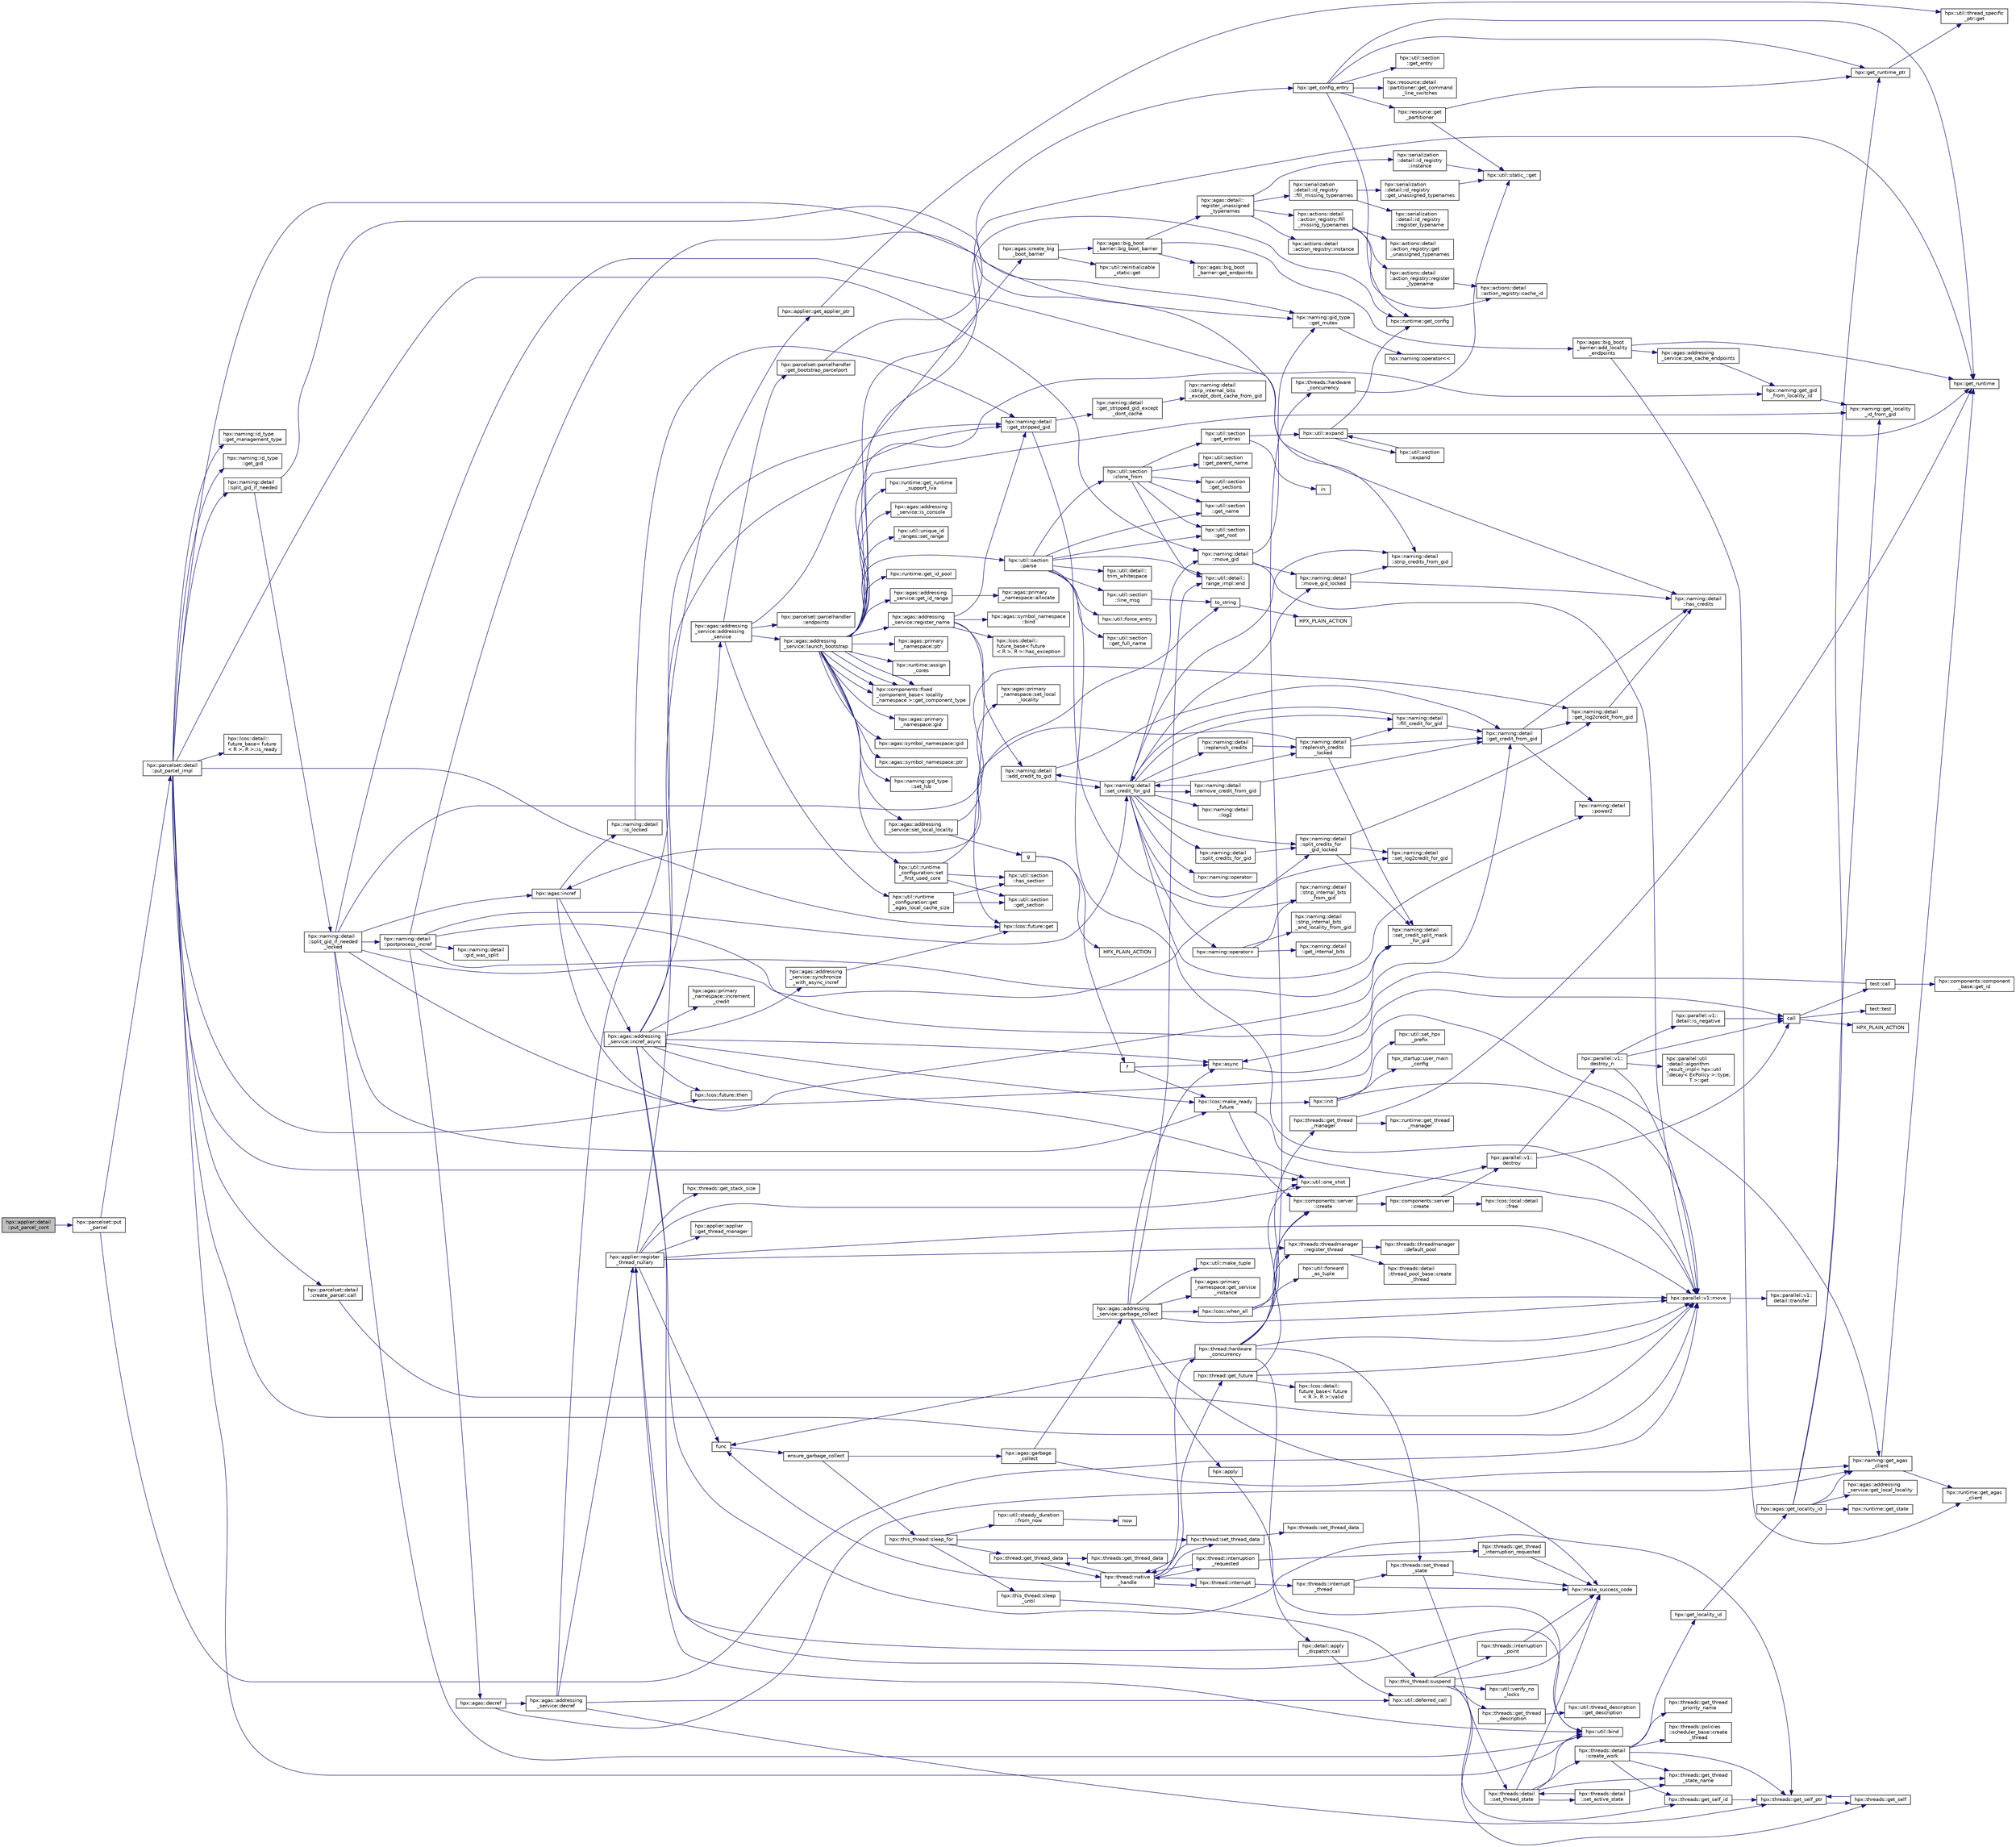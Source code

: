 digraph "hpx::applier::detail::put_parcel_cont"
{
  edge [fontname="Helvetica",fontsize="10",labelfontname="Helvetica",labelfontsize="10"];
  node [fontname="Helvetica",fontsize="10",shape=record];
  rankdir="LR";
  Node937 [label="hpx::applier::detail\l::put_parcel_cont",height=0.2,width=0.4,color="black", fillcolor="grey75", style="filled", fontcolor="black"];
  Node937 -> Node938 [color="midnightblue",fontsize="10",style="solid",fontname="Helvetica"];
  Node938 [label="hpx::parcelset::put\l_parcel",height=0.2,width=0.4,color="black", fillcolor="white", style="filled",URL="$d4/d41/namespacehpx_1_1parcelset.html#a53a9f5c6cf260dc8d06d194c96182b65"];
  Node938 -> Node939 [color="midnightblue",fontsize="10",style="solid",fontname="Helvetica"];
  Node939 [label="hpx::parcelset::detail\l::put_parcel_impl",height=0.2,width=0.4,color="black", fillcolor="white", style="filled",URL="$dc/d4e/namespacehpx_1_1parcelset_1_1detail.html#a0dfe29365976960c7f5db6388e8ce603"];
  Node939 -> Node940 [color="midnightblue",fontsize="10",style="solid",fontname="Helvetica"];
  Node940 [label="hpx::naming::id_type\l::get_management_type",height=0.2,width=0.4,color="black", fillcolor="white", style="filled",URL="$db/dee/structhpx_1_1naming_1_1id__type.html#a84fabf15e9dc17e27f7e58c8a4d05cff"];
  Node939 -> Node941 [color="midnightblue",fontsize="10",style="solid",fontname="Helvetica"];
  Node941 [label="hpx::naming::id_type\l::get_gid",height=0.2,width=0.4,color="black", fillcolor="white", style="filled",URL="$db/dee/structhpx_1_1naming_1_1id__type.html#a0375af42ca6b0ff79e627d91bfae571b"];
  Node939 -> Node942 [color="midnightblue",fontsize="10",style="solid",fontname="Helvetica"];
  Node942 [label="hpx::naming::detail\l::strip_credits_from_gid",height=0.2,width=0.4,color="black", fillcolor="white", style="filled",URL="$d5/d18/namespacehpx_1_1naming_1_1detail.html#a422b12b60e5f7844b224dd68cf8cae8e"];
  Node939 -> Node943 [color="midnightblue",fontsize="10",style="solid",fontname="Helvetica"];
  Node943 [label="hpx::parcelset::detail\l::create_parcel::call",height=0.2,width=0.4,color="black", fillcolor="white", style="filled",URL="$d1/d78/structhpx_1_1parcelset_1_1detail_1_1create__parcel.html#a62b65942f923f68ecf7217b8d48c1157"];
  Node943 -> Node944 [color="midnightblue",fontsize="10",style="solid",fontname="Helvetica"];
  Node944 [label="hpx::parallel::v1::move",height=0.2,width=0.4,color="black", fillcolor="white", style="filled",URL="$db/db9/namespacehpx_1_1parallel_1_1v1.html#aa7c4ede081ce786c9d1eb1adff495cfc"];
  Node944 -> Node945 [color="midnightblue",fontsize="10",style="solid",fontname="Helvetica"];
  Node945 [label="hpx::parallel::v1::\ldetail::transfer",height=0.2,width=0.4,color="black", fillcolor="white", style="filled",URL="$d2/ddd/namespacehpx_1_1parallel_1_1v1_1_1detail.html#ab1b56a05e1885ca7cc7ffa1804dd2f3c"];
  Node939 -> Node944 [color="midnightblue",fontsize="10",style="solid",fontname="Helvetica"];
  Node939 -> Node946 [color="midnightblue",fontsize="10",style="solid",fontname="Helvetica"];
  Node946 [label="hpx::naming::detail\l::move_gid",height=0.2,width=0.4,color="black", fillcolor="white", style="filled",URL="$d5/d18/namespacehpx_1_1naming_1_1detail.html#aade6b5eb4f9361377b0a427cd8bffdca"];
  Node946 -> Node947 [color="midnightblue",fontsize="10",style="solid",fontname="Helvetica"];
  Node947 [label="hpx::naming::gid_type\l::get_mutex",height=0.2,width=0.4,color="black", fillcolor="white", style="filled",URL="$d3/d67/structhpx_1_1naming_1_1gid__type.html#a25f1f7d247b4ec6e77e577400bbbc18f"];
  Node947 -> Node948 [color="midnightblue",fontsize="10",style="solid",fontname="Helvetica"];
  Node948 [label="hpx::naming::operator\<\<",height=0.2,width=0.4,color="black", fillcolor="white", style="filled",URL="$d4/dc9/namespacehpx_1_1naming.html#ad9103d927583be9fcc218e045ad2a6e6"];
  Node946 -> Node949 [color="midnightblue",fontsize="10",style="solid",fontname="Helvetica"];
  Node949 [label="hpx::naming::detail\l::move_gid_locked",height=0.2,width=0.4,color="black", fillcolor="white", style="filled",URL="$d5/d18/namespacehpx_1_1naming_1_1detail.html#ade50f3a7ea7970594a107017d9781f45"];
  Node949 -> Node950 [color="midnightblue",fontsize="10",style="solid",fontname="Helvetica"];
  Node950 [label="hpx::naming::detail\l::has_credits",height=0.2,width=0.4,color="black", fillcolor="white", style="filled",URL="$d5/d18/namespacehpx_1_1naming_1_1detail.html#afb823cf706d95f298c25af22fe39653b"];
  Node949 -> Node942 [color="midnightblue",fontsize="10",style="solid",fontname="Helvetica"];
  Node946 -> Node944 [color="midnightblue",fontsize="10",style="solid",fontname="Helvetica"];
  Node939 -> Node951 [color="midnightblue",fontsize="10",style="solid",fontname="Helvetica"];
  Node951 [label="hpx::naming::detail\l::split_gid_if_needed",height=0.2,width=0.4,color="black", fillcolor="white", style="filled",URL="$d5/d18/namespacehpx_1_1naming_1_1detail.html#a106949fcb9087fb6bdca67d048d6568f"];
  Node951 -> Node947 [color="midnightblue",fontsize="10",style="solid",fontname="Helvetica"];
  Node951 -> Node952 [color="midnightblue",fontsize="10",style="solid",fontname="Helvetica"];
  Node952 [label="hpx::naming::detail\l::split_gid_if_needed\l_locked",height=0.2,width=0.4,color="black", fillcolor="white", style="filled",URL="$d5/d18/namespacehpx_1_1naming_1_1detail.html#a8a41d874bb719f702a76d483293d9d56"];
  Node952 -> Node950 [color="midnightblue",fontsize="10",style="solid",fontname="Helvetica"];
  Node952 -> Node953 [color="midnightblue",fontsize="10",style="solid",fontname="Helvetica"];
  Node953 [label="hpx::naming::detail\l::get_log2credit_from_gid",height=0.2,width=0.4,color="black", fillcolor="white", style="filled",URL="$d5/d18/namespacehpx_1_1naming_1_1detail.html#a65b5a75f9576e0c15d372d20f0ed37d0"];
  Node953 -> Node950 [color="midnightblue",fontsize="10",style="solid",fontname="Helvetica"];
  Node952 -> Node954 [color="midnightblue",fontsize="10",style="solid",fontname="Helvetica"];
  Node954 [label="hpx::naming::detail\l::set_credit_split_mask\l_for_gid",height=0.2,width=0.4,color="black", fillcolor="white", style="filled",URL="$d5/d18/namespacehpx_1_1naming_1_1detail.html#a514fb4fd603d267bd438c27ea2fb1e7d"];
  Node952 -> Node955 [color="midnightblue",fontsize="10",style="solid",fontname="Helvetica"];
  Node955 [label="hpx::agas::incref",height=0.2,width=0.4,color="black", fillcolor="white", style="filled",URL="$dc/d54/namespacehpx_1_1agas.html#aad81d2ea721c1a5692e243ef07bf164f"];
  Node955 -> Node956 [color="midnightblue",fontsize="10",style="solid",fontname="Helvetica"];
  Node956 [label="hpx::naming::detail\l::is_locked",height=0.2,width=0.4,color="black", fillcolor="white", style="filled",URL="$d5/d18/namespacehpx_1_1naming_1_1detail.html#a721ab5a11bd11a37b0c905ea3fe0a6d7"];
  Node956 -> Node957 [color="midnightblue",fontsize="10",style="solid",fontname="Helvetica"];
  Node957 [label="hpx::naming::detail\l::get_stripped_gid",height=0.2,width=0.4,color="black", fillcolor="white", style="filled",URL="$d5/d18/namespacehpx_1_1naming_1_1detail.html#ad3a849cb7ebd5dccf9aefadccc21dd89"];
  Node957 -> Node958 [color="midnightblue",fontsize="10",style="solid",fontname="Helvetica"];
  Node958 [label="hpx::naming::detail\l::strip_internal_bits\l_from_gid",height=0.2,width=0.4,color="black", fillcolor="white", style="filled",URL="$d5/d18/namespacehpx_1_1naming_1_1detail.html#a95cca4d4bc82a9da3e804b225b03dfaf"];
  Node957 -> Node959 [color="midnightblue",fontsize="10",style="solid",fontname="Helvetica"];
  Node959 [label="hpx::naming::detail\l::get_stripped_gid_except\l_dont_cache",height=0.2,width=0.4,color="black", fillcolor="white", style="filled",URL="$d5/d18/namespacehpx_1_1naming_1_1detail.html#a1ab848588112d0f7fac377a15692c9cc"];
  Node959 -> Node960 [color="midnightblue",fontsize="10",style="solid",fontname="Helvetica"];
  Node960 [label="hpx::naming::detail\l::strip_internal_bits\l_except_dont_cache_from_gid",height=0.2,width=0.4,color="black", fillcolor="white", style="filled",URL="$d5/d18/namespacehpx_1_1naming_1_1detail.html#aabeb51a92376c6bfb9cf31bf9ff0c4cc"];
  Node955 -> Node961 [color="midnightblue",fontsize="10",style="solid",fontname="Helvetica"];
  Node961 [label="hpx::naming::get_agas\l_client",height=0.2,width=0.4,color="black", fillcolor="white", style="filled",URL="$d4/dc9/namespacehpx_1_1naming.html#a0408fffd5d34b620712a801b0ae3b032"];
  Node961 -> Node962 [color="midnightblue",fontsize="10",style="solid",fontname="Helvetica"];
  Node962 [label="hpx::get_runtime",height=0.2,width=0.4,color="black", fillcolor="white", style="filled",URL="$d8/d83/namespacehpx.html#aef902cc6c7dd3b9fbadf34d1e850a070"];
  Node961 -> Node963 [color="midnightblue",fontsize="10",style="solid",fontname="Helvetica"];
  Node963 [label="hpx::runtime::get_agas\l_client",height=0.2,width=0.4,color="black", fillcolor="white", style="filled",URL="$d0/d7b/classhpx_1_1runtime.html#aeb5dddd30d6b9861669af8ad44d1a96a"];
  Node955 -> Node964 [color="midnightblue",fontsize="10",style="solid",fontname="Helvetica"];
  Node964 [label="hpx::agas::addressing\l_service::incref_async",height=0.2,width=0.4,color="black", fillcolor="white", style="filled",URL="$db/d58/structhpx_1_1agas_1_1addressing__service.html#adae9df2634cf648f129f203c3678c1c1",tooltip="Increment the global reference count for the given id. "];
  Node964 -> Node957 [color="midnightblue",fontsize="10",style="solid",fontname="Helvetica"];
  Node964 -> Node965 [color="midnightblue",fontsize="10",style="solid",fontname="Helvetica"];
  Node965 [label="hpx::threads::get_self_ptr",height=0.2,width=0.4,color="black", fillcolor="white", style="filled",URL="$d7/d28/namespacehpx_1_1threads.html#a22877ae347ad884cde3a51397dad6c53"];
  Node965 -> Node966 [color="midnightblue",fontsize="10",style="solid",fontname="Helvetica"];
  Node966 [label="hpx::threads::get_self",height=0.2,width=0.4,color="black", fillcolor="white", style="filled",URL="$d7/d28/namespacehpx_1_1threads.html#a07daf4d6d29233f20d66d41ab7b5b8e8"];
  Node966 -> Node965 [color="midnightblue",fontsize="10",style="solid",fontname="Helvetica"];
  Node964 -> Node967 [color="midnightblue",fontsize="10",style="solid",fontname="Helvetica"];
  Node967 [label="hpx::agas::addressing\l_service::addressing\l_service",height=0.2,width=0.4,color="black", fillcolor="white", style="filled",URL="$db/d58/structhpx_1_1agas_1_1addressing__service.html#a4cd885b12c530009f44f7372c197d54f"];
  Node967 -> Node968 [color="midnightblue",fontsize="10",style="solid",fontname="Helvetica"];
  Node968 [label="hpx::util::runtime\l_configuration::get\l_agas_local_cache_size",height=0.2,width=0.4,color="black", fillcolor="white", style="filled",URL="$d8/d70/classhpx_1_1util_1_1runtime__configuration.html#a5fc409d10bc5e063fde7992fb2d8eefe"];
  Node968 -> Node969 [color="midnightblue",fontsize="10",style="solid",fontname="Helvetica"];
  Node969 [label="hpx::util::section\l::has_section",height=0.2,width=0.4,color="black", fillcolor="white", style="filled",URL="$dd/de4/classhpx_1_1util_1_1section.html#a2ef0091925e5c2e3fda235bff644cdb4"];
  Node968 -> Node970 [color="midnightblue",fontsize="10",style="solid",fontname="Helvetica"];
  Node970 [label="hpx::util::section\l::get_section",height=0.2,width=0.4,color="black", fillcolor="white", style="filled",URL="$dd/de4/classhpx_1_1util_1_1section.html#a3506cc01fb5453b2176f4747352c5517"];
  Node967 -> Node971 [color="midnightblue",fontsize="10",style="solid",fontname="Helvetica"];
  Node971 [label="hpx::parcelset::parcelhandler\l::get_bootstrap_parcelport",height=0.2,width=0.4,color="black", fillcolor="white", style="filled",URL="$d4/d2f/classhpx_1_1parcelset_1_1parcelhandler.html#aac412291f000080f2496f288b97b7859"];
  Node971 -> Node972 [color="midnightblue",fontsize="10",style="solid",fontname="Helvetica"];
  Node972 [label="hpx::get_config_entry",height=0.2,width=0.4,color="black", fillcolor="white", style="filled",URL="$d8/d83/namespacehpx.html#a097240e6744bc8905f708932da401835",tooltip="Retrieve the string value of a configuration entry given by key. "];
  Node972 -> Node973 [color="midnightblue",fontsize="10",style="solid",fontname="Helvetica"];
  Node973 [label="hpx::get_runtime_ptr",height=0.2,width=0.4,color="black", fillcolor="white", style="filled",URL="$d8/d83/namespacehpx.html#af29daf2bb3e01b4d6495a1742b6cce64"];
  Node973 -> Node974 [color="midnightblue",fontsize="10",style="solid",fontname="Helvetica"];
  Node974 [label="hpx::util::thread_specific\l_ptr::get",height=0.2,width=0.4,color="black", fillcolor="white", style="filled",URL="$d4/d4c/structhpx_1_1util_1_1thread__specific__ptr.html#a3b27d8520710478aa41d1f74206bdba9"];
  Node972 -> Node962 [color="midnightblue",fontsize="10",style="solid",fontname="Helvetica"];
  Node972 -> Node975 [color="midnightblue",fontsize="10",style="solid",fontname="Helvetica"];
  Node975 [label="hpx::runtime::get_config",height=0.2,width=0.4,color="black", fillcolor="white", style="filled",URL="$d0/d7b/classhpx_1_1runtime.html#a0bfe0241e54b1fe1dd4ec181d944de43",tooltip="access configuration information "];
  Node972 -> Node976 [color="midnightblue",fontsize="10",style="solid",fontname="Helvetica"];
  Node976 [label="hpx::util::section\l::get_entry",height=0.2,width=0.4,color="black", fillcolor="white", style="filled",URL="$dd/de4/classhpx_1_1util_1_1section.html#a02ac2ca2a4490347405dec03df46af88"];
  Node972 -> Node977 [color="midnightblue",fontsize="10",style="solid",fontname="Helvetica"];
  Node977 [label="hpx::resource::get\l_partitioner",height=0.2,width=0.4,color="black", fillcolor="white", style="filled",URL="$dd/da5/namespacehpx_1_1resource.html#af91354c369d9a22a00581d6b6da7d0ee"];
  Node977 -> Node978 [color="midnightblue",fontsize="10",style="solid",fontname="Helvetica"];
  Node978 [label="hpx::util::static_::get",height=0.2,width=0.4,color="black", fillcolor="white", style="filled",URL="$d3/dbb/structhpx_1_1util_1_1static__.html#a2967c633948a3bf17a3b5405ef5a8318"];
  Node977 -> Node973 [color="midnightblue",fontsize="10",style="solid",fontname="Helvetica"];
  Node972 -> Node979 [color="midnightblue",fontsize="10",style="solid",fontname="Helvetica"];
  Node979 [label="hpx::resource::detail\l::partitioner::get_command\l_line_switches",height=0.2,width=0.4,color="black", fillcolor="white", style="filled",URL="$d0/dab/classhpx_1_1resource_1_1detail_1_1partitioner.html#a16fe01dd59b2c89bd556788b5713522e"];
  Node967 -> Node980 [color="midnightblue",fontsize="10",style="solid",fontname="Helvetica"];
  Node980 [label="hpx::agas::create_big\l_boot_barrier",height=0.2,width=0.4,color="black", fillcolor="white", style="filled",URL="$dc/d54/namespacehpx_1_1agas.html#a272f64deb448ea9613501a5b3458a57f"];
  Node980 -> Node981 [color="midnightblue",fontsize="10",style="solid",fontname="Helvetica"];
  Node981 [label="hpx::util::reinitializable\l_static::get",height=0.2,width=0.4,color="black", fillcolor="white", style="filled",URL="$d2/db7/structhpx_1_1util_1_1reinitializable__static.html#a2c616d22a193ed9d3b0b58d4203b3809"];
  Node980 -> Node982 [color="midnightblue",fontsize="10",style="solid",fontname="Helvetica"];
  Node982 [label="hpx::agas::big_boot\l_barrier::big_boot_barrier",height=0.2,width=0.4,color="black", fillcolor="white", style="filled",URL="$d8/db6/structhpx_1_1agas_1_1big__boot__barrier.html#ab00f39b77e1ae054dddeab796ac49a07"];
  Node982 -> Node983 [color="midnightblue",fontsize="10",style="solid",fontname="Helvetica"];
  Node983 [label="hpx::agas::detail::\lregister_unassigned\l_typenames",height=0.2,width=0.4,color="black", fillcolor="white", style="filled",URL="$dd/dd0/namespacehpx_1_1agas_1_1detail.html#a69a4d9fbe321b26f2eeeacaae98c05bb"];
  Node983 -> Node984 [color="midnightblue",fontsize="10",style="solid",fontname="Helvetica"];
  Node984 [label="hpx::serialization\l::detail::id_registry\l::instance",height=0.2,width=0.4,color="black", fillcolor="white", style="filled",URL="$dc/d9a/classhpx_1_1serialization_1_1detail_1_1id__registry.html#ab5118609f28337b2a71e7ac63399a2dc"];
  Node984 -> Node978 [color="midnightblue",fontsize="10",style="solid",fontname="Helvetica"];
  Node983 -> Node985 [color="midnightblue",fontsize="10",style="solid",fontname="Helvetica"];
  Node985 [label="hpx::serialization\l::detail::id_registry\l::fill_missing_typenames",height=0.2,width=0.4,color="black", fillcolor="white", style="filled",URL="$dc/d9a/classhpx_1_1serialization_1_1detail_1_1id__registry.html#a80cd98a900de5a5347cf51ab710ed1be"];
  Node985 -> Node986 [color="midnightblue",fontsize="10",style="solid",fontname="Helvetica"];
  Node986 [label="hpx::serialization\l::detail::id_registry\l::get_unassigned_typenames",height=0.2,width=0.4,color="black", fillcolor="white", style="filled",URL="$dc/d9a/classhpx_1_1serialization_1_1detail_1_1id__registry.html#a667f38001517e0031e3421b1f6719baf"];
  Node986 -> Node978 [color="midnightblue",fontsize="10",style="solid",fontname="Helvetica"];
  Node985 -> Node987 [color="midnightblue",fontsize="10",style="solid",fontname="Helvetica"];
  Node987 [label="hpx::serialization\l::detail::id_registry\l::register_typename",height=0.2,width=0.4,color="black", fillcolor="white", style="filled",URL="$dc/d9a/classhpx_1_1serialization_1_1detail_1_1id__registry.html#a3ecf46288bd104ca800605842a269fd6"];
  Node983 -> Node988 [color="midnightblue",fontsize="10",style="solid",fontname="Helvetica"];
  Node988 [label="hpx::actions::detail\l::action_registry::instance",height=0.2,width=0.4,color="black", fillcolor="white", style="filled",URL="$d6/d07/structhpx_1_1actions_1_1detail_1_1action__registry.html#a4d8a8074f8a91fdc5a62e8067ef6472c"];
  Node983 -> Node989 [color="midnightblue",fontsize="10",style="solid",fontname="Helvetica"];
  Node989 [label="hpx::actions::detail\l::action_registry::fill\l_missing_typenames",height=0.2,width=0.4,color="black", fillcolor="white", style="filled",URL="$d6/d07/structhpx_1_1actions_1_1detail_1_1action__registry.html#ad0b2659af6636d76d4b39d64eac81e3c"];
  Node989 -> Node990 [color="midnightblue",fontsize="10",style="solid",fontname="Helvetica"];
  Node990 [label="hpx::actions::detail\l::action_registry::get\l_unassigned_typenames",height=0.2,width=0.4,color="black", fillcolor="white", style="filled",URL="$d6/d07/structhpx_1_1actions_1_1detail_1_1action__registry.html#a5216619c74ba5ee2d7a82626fe3f42cd"];
  Node989 -> Node991 [color="midnightblue",fontsize="10",style="solid",fontname="Helvetica"];
  Node991 [label="hpx::actions::detail\l::action_registry::register\l_typename",height=0.2,width=0.4,color="black", fillcolor="white", style="filled",URL="$d6/d07/structhpx_1_1actions_1_1detail_1_1action__registry.html#a7352d14b8ad4d97a880c8ff247f0e04a"];
  Node991 -> Node992 [color="midnightblue",fontsize="10",style="solid",fontname="Helvetica"];
  Node992 [label="hpx::actions::detail\l::action_registry::cache_id",height=0.2,width=0.4,color="black", fillcolor="white", style="filled",URL="$d6/d07/structhpx_1_1actions_1_1detail_1_1action__registry.html#a241539d91aa05a0cb41e6949b4f7ffb6"];
  Node989 -> Node992 [color="midnightblue",fontsize="10",style="solid",fontname="Helvetica"];
  Node982 -> Node993 [color="midnightblue",fontsize="10",style="solid",fontname="Helvetica"];
  Node993 [label="hpx::agas::big_boot\l_barrier::add_locality\l_endpoints",height=0.2,width=0.4,color="black", fillcolor="white", style="filled",URL="$d8/db6/structhpx_1_1agas_1_1big__boot__barrier.html#aedb4d5066f5ee188b4b2e7476bde8f35"];
  Node993 -> Node962 [color="midnightblue",fontsize="10",style="solid",fontname="Helvetica"];
  Node993 -> Node963 [color="midnightblue",fontsize="10",style="solid",fontname="Helvetica"];
  Node993 -> Node994 [color="midnightblue",fontsize="10",style="solid",fontname="Helvetica"];
  Node994 [label="hpx::agas::addressing\l_service::pre_cache_endpoints",height=0.2,width=0.4,color="black", fillcolor="white", style="filled",URL="$db/d58/structhpx_1_1agas_1_1addressing__service.html#a9384e7f70c49705ea11e55718c144ee4"];
  Node994 -> Node995 [color="midnightblue",fontsize="10",style="solid",fontname="Helvetica"];
  Node995 [label="hpx::naming::get_gid\l_from_locality_id",height=0.2,width=0.4,color="black", fillcolor="white", style="filled",URL="$d4/dc9/namespacehpx_1_1naming.html#ae50a3ecdb5854b6a25a556ebc9830541"];
  Node995 -> Node996 [color="midnightblue",fontsize="10",style="solid",fontname="Helvetica"];
  Node996 [label="hpx::naming::get_locality\l_id_from_gid",height=0.2,width=0.4,color="black", fillcolor="white", style="filled",URL="$d4/dc9/namespacehpx_1_1naming.html#a7fd43037784560bd04fda9b49e33529f"];
  Node982 -> Node997 [color="midnightblue",fontsize="10",style="solid",fontname="Helvetica"];
  Node997 [label="hpx::agas::big_boot\l_barrier::get_endpoints",height=0.2,width=0.4,color="black", fillcolor="white", style="filled",URL="$d8/db6/structhpx_1_1agas_1_1big__boot__barrier.html#a019606b912a47e77062cd7de28adb428"];
  Node967 -> Node998 [color="midnightblue",fontsize="10",style="solid",fontname="Helvetica"];
  Node998 [label="hpx::parcelset::parcelhandler\l::endpoints",height=0.2,width=0.4,color="black", fillcolor="white", style="filled",URL="$d4/d2f/classhpx_1_1parcelset_1_1parcelhandler.html#a7a79973ee047c9a655e7517b89d78558",tooltip="return the endpoints associated with this parcelhandler "];
  Node967 -> Node999 [color="midnightblue",fontsize="10",style="solid",fontname="Helvetica"];
  Node999 [label="hpx::agas::addressing\l_service::launch_bootstrap",height=0.2,width=0.4,color="black", fillcolor="white", style="filled",URL="$db/d58/structhpx_1_1agas_1_1addressing__service.html#a664380be3597d3ca31677b2ae5800e76"];
  Node999 -> Node1000 [color="midnightblue",fontsize="10",style="solid",fontname="Helvetica"];
  Node1000 [label="hpx::agas::primary\l_namespace::ptr",height=0.2,width=0.4,color="black", fillcolor="white", style="filled",URL="$d1/d43/structhpx_1_1agas_1_1primary__namespace.html#a977601f2c79f10b3aef3db56fb3aad0d"];
  Node999 -> Node962 [color="midnightblue",fontsize="10",style="solid",fontname="Helvetica"];
  Node999 -> Node995 [color="midnightblue",fontsize="10",style="solid",fontname="Helvetica"];
  Node999 -> Node1001 [color="midnightblue",fontsize="10",style="solid",fontname="Helvetica"];
  Node1001 [label="hpx::agas::addressing\l_service::set_local_locality",height=0.2,width=0.4,color="black", fillcolor="white", style="filled",URL="$db/d58/structhpx_1_1agas_1_1addressing__service.html#a262a9982f31caacd5c605b643f2cc081"];
  Node1001 -> Node1002 [color="midnightblue",fontsize="10",style="solid",fontname="Helvetica"];
  Node1002 [label="g",height=0.2,width=0.4,color="black", fillcolor="white", style="filled",URL="$da/d17/cxx11__noexcept_8cpp.html#a96f5ebe659f57f5faa7343c54f8ea39a"];
  Node1002 -> Node1003 [color="midnightblue",fontsize="10",style="solid",fontname="Helvetica"];
  Node1003 [label="f",height=0.2,width=0.4,color="black", fillcolor="white", style="filled",URL="$d4/d13/async__unwrap__1037_8cpp.html#a02a6b0b4f77af9f69a841dc8262b0cd0"];
  Node1003 -> Node1004 [color="midnightblue",fontsize="10",style="solid",fontname="Helvetica"];
  Node1004 [label="hpx::async",height=0.2,width=0.4,color="black", fillcolor="white", style="filled",URL="$d8/d83/namespacehpx.html#acb7d8e37b73b823956ce144f9a57eaa4"];
  Node1004 -> Node1005 [color="midnightblue",fontsize="10",style="solid",fontname="Helvetica"];
  Node1005 [label="call",height=0.2,width=0.4,color="black", fillcolor="white", style="filled",URL="$d2/d67/promise__1620_8cpp.html#a58357f0b82bc761e1d0b9091ed563a70"];
  Node1005 -> Node1006 [color="midnightblue",fontsize="10",style="solid",fontname="Helvetica"];
  Node1006 [label="test::test",height=0.2,width=0.4,color="black", fillcolor="white", style="filled",URL="$d8/d89/structtest.html#ab42d5ece712d716b04cb3f686f297a26"];
  Node1005 -> Node1007 [color="midnightblue",fontsize="10",style="solid",fontname="Helvetica"];
  Node1007 [label="HPX_PLAIN_ACTION",height=0.2,width=0.4,color="black", fillcolor="white", style="filled",URL="$d2/d67/promise__1620_8cpp.html#ab96aab827a4b1fcaf66cfe0ba83fef23"];
  Node1005 -> Node1008 [color="midnightblue",fontsize="10",style="solid",fontname="Helvetica"];
  Node1008 [label="test::call",height=0.2,width=0.4,color="black", fillcolor="white", style="filled",URL="$d8/d89/structtest.html#aeb29e7ed6518b9426ccf1344c52620ae"];
  Node1008 -> Node1004 [color="midnightblue",fontsize="10",style="solid",fontname="Helvetica"];
  Node1008 -> Node1009 [color="midnightblue",fontsize="10",style="solid",fontname="Helvetica"];
  Node1009 [label="hpx::components::component\l_base::get_id",height=0.2,width=0.4,color="black", fillcolor="white", style="filled",URL="$d2/de6/classhpx_1_1components_1_1component__base.html#a4c8fd93514039bdf01c48d66d82b19cd"];
  Node1003 -> Node1010 [color="midnightblue",fontsize="10",style="solid",fontname="Helvetica"];
  Node1010 [label="hpx::lcos::make_ready\l_future",height=0.2,width=0.4,color="black", fillcolor="white", style="filled",URL="$d2/dc9/namespacehpx_1_1lcos.html#a42997564ddfde91d475b8a2cea8f53e4"];
  Node1010 -> Node1011 [color="midnightblue",fontsize="10",style="solid",fontname="Helvetica"];
  Node1011 [label="hpx::init",height=0.2,width=0.4,color="black", fillcolor="white", style="filled",URL="$d8/d83/namespacehpx.html#a3c694ea960b47c56b33351ba16e3d76b",tooltip="Main entry point for launching the HPX runtime system. "];
  Node1011 -> Node1012 [color="midnightblue",fontsize="10",style="solid",fontname="Helvetica"];
  Node1012 [label="hpx::util::set_hpx\l_prefix",height=0.2,width=0.4,color="black", fillcolor="white", style="filled",URL="$df/dad/namespacehpx_1_1util.html#ae40a23c1ba0a48d9304dcf717a95793e"];
  Node1011 -> Node1013 [color="midnightblue",fontsize="10",style="solid",fontname="Helvetica"];
  Node1013 [label="hpx_startup::user_main\l_config",height=0.2,width=0.4,color="black", fillcolor="white", style="filled",URL="$d3/dd2/namespacehpx__startup.html#aaac571d88bd3912a4225a23eb3261637"];
  Node1011 -> Node944 [color="midnightblue",fontsize="10",style="solid",fontname="Helvetica"];
  Node1010 -> Node1014 [color="midnightblue",fontsize="10",style="solid",fontname="Helvetica"];
  Node1014 [label="hpx::components::server\l::create",height=0.2,width=0.4,color="black", fillcolor="white", style="filled",URL="$d2/da2/namespacehpx_1_1components_1_1server.html#ac776c89f3d68ceb910e8cee9fa937ab4",tooltip="Create arrays of components using their default constructor. "];
  Node1014 -> Node1015 [color="midnightblue",fontsize="10",style="solid",fontname="Helvetica"];
  Node1015 [label="hpx::components::server\l::create",height=0.2,width=0.4,color="black", fillcolor="white", style="filled",URL="$d2/da2/namespacehpx_1_1components_1_1server.html#a77d26de181c97b444565e230577981bd"];
  Node1015 -> Node1016 [color="midnightblue",fontsize="10",style="solid",fontname="Helvetica"];
  Node1016 [label="hpx::lcos::local::detail\l::free",height=0.2,width=0.4,color="black", fillcolor="white", style="filled",URL="$d4/dcb/namespacehpx_1_1lcos_1_1local_1_1detail.html#a55a940f019734e9bb045dc123cd80e48"];
  Node1015 -> Node1017 [color="midnightblue",fontsize="10",style="solid",fontname="Helvetica"];
  Node1017 [label="hpx::parallel::v1::\ldestroy",height=0.2,width=0.4,color="black", fillcolor="white", style="filled",URL="$db/db9/namespacehpx_1_1parallel_1_1v1.html#acf303558375048e8a7cc9a2c2e09477f"];
  Node1017 -> Node1005 [color="midnightblue",fontsize="10",style="solid",fontname="Helvetica"];
  Node1017 -> Node1018 [color="midnightblue",fontsize="10",style="solid",fontname="Helvetica"];
  Node1018 [label="hpx::parallel::v1::\ldestroy_n",height=0.2,width=0.4,color="black", fillcolor="white", style="filled",URL="$db/db9/namespacehpx_1_1parallel_1_1v1.html#a71d0691132a300690163f5636bcd5bd3"];
  Node1018 -> Node1019 [color="midnightblue",fontsize="10",style="solid",fontname="Helvetica"];
  Node1019 [label="hpx::parallel::v1::\ldetail::is_negative",height=0.2,width=0.4,color="black", fillcolor="white", style="filled",URL="$d2/ddd/namespacehpx_1_1parallel_1_1v1_1_1detail.html#adf2e40fc4b20ad0fd442ee3118a4d527"];
  Node1019 -> Node1005 [color="midnightblue",fontsize="10",style="solid",fontname="Helvetica"];
  Node1018 -> Node1020 [color="midnightblue",fontsize="10",style="solid",fontname="Helvetica"];
  Node1020 [label="hpx::parallel::util\l::detail::algorithm\l_result_impl\< hpx::util\l::decay\< ExPolicy \>::type,\l T \>::get",height=0.2,width=0.4,color="black", fillcolor="white", style="filled",URL="$d2/d42/structhpx_1_1parallel_1_1util_1_1detail_1_1algorithm__result__impl.html#ab5b051e8ec74eff5e0e62fd63f5d377e"];
  Node1018 -> Node944 [color="midnightblue",fontsize="10",style="solid",fontname="Helvetica"];
  Node1018 -> Node1005 [color="midnightblue",fontsize="10",style="solid",fontname="Helvetica"];
  Node1014 -> Node1017 [color="midnightblue",fontsize="10",style="solid",fontname="Helvetica"];
  Node1010 -> Node944 [color="midnightblue",fontsize="10",style="solid",fontname="Helvetica"];
  Node1002 -> Node1021 [color="midnightblue",fontsize="10",style="solid",fontname="Helvetica"];
  Node1021 [label="HPX_PLAIN_ACTION",height=0.2,width=0.4,color="black", fillcolor="white", style="filled",URL="$d4/d13/async__unwrap__1037_8cpp.html#ab5991a65409f0229f564e4935bd7b979"];
  Node1001 -> Node1022 [color="midnightblue",fontsize="10",style="solid",fontname="Helvetica"];
  Node1022 [label="hpx::agas::primary\l_namespace::set_local\l_locality",height=0.2,width=0.4,color="black", fillcolor="white", style="filled",URL="$d1/d43/structhpx_1_1agas_1_1primary__namespace.html#aef9509edfa957ff39e62a2963e7307a9"];
  Node999 -> Node1023 [color="midnightblue",fontsize="10",style="solid",fontname="Helvetica"];
  Node1023 [label="hpx::runtime::assign\l_cores",height=0.2,width=0.4,color="black", fillcolor="white", style="filled",URL="$d0/d7b/classhpx_1_1runtime.html#ad18888b79a4c00c211acb866abf8c750"];
  Node999 -> Node975 [color="midnightblue",fontsize="10",style="solid",fontname="Helvetica"];
  Node999 -> Node1024 [color="midnightblue",fontsize="10",style="solid",fontname="Helvetica"];
  Node1024 [label="hpx::util::runtime\l_configuration::set\l_first_used_core",height=0.2,width=0.4,color="black", fillcolor="white", style="filled",URL="$d8/d70/classhpx_1_1util_1_1runtime__configuration.html#af1c585ee36a9c0503a013faaa08ad398"];
  Node1024 -> Node969 [color="midnightblue",fontsize="10",style="solid",fontname="Helvetica"];
  Node1024 -> Node970 [color="midnightblue",fontsize="10",style="solid",fontname="Helvetica"];
  Node1024 -> Node1025 [color="midnightblue",fontsize="10",style="solid",fontname="Helvetica"];
  Node1025 [label="to_string",height=0.2,width=0.4,color="black", fillcolor="white", style="filled",URL="$d4/d2c/make__continuation__1615_8cpp.html#acbdae3e81403e1ffc527c18dc1cd51dd"];
  Node1025 -> Node1026 [color="midnightblue",fontsize="10",style="solid",fontname="Helvetica"];
  Node1026 [label="HPX_PLAIN_ACTION",height=0.2,width=0.4,color="black", fillcolor="white", style="filled",URL="$d4/d2c/make__continuation__1615_8cpp.html#a8b2f8a7c58b490fcb1260f36bac46541"];
  Node999 -> Node1027 [color="midnightblue",fontsize="10",style="solid",fontname="Helvetica"];
  Node1027 [label="hpx::components::fixed\l_component_base\< locality\l_namespace \>::get_component_type",height=0.2,width=0.4,color="black", fillcolor="white", style="filled",URL="$df/dfd/classhpx_1_1components_1_1fixed__component__base.html#aa87dbc5aad4f2ee3f9b8f62c6981a8c2"];
  Node999 -> Node1028 [color="midnightblue",fontsize="10",style="solid",fontname="Helvetica"];
  Node1028 [label="hpx::agas::primary\l_namespace::gid",height=0.2,width=0.4,color="black", fillcolor="white", style="filled",URL="$d1/d43/structhpx_1_1agas_1_1primary__namespace.html#ab38b0457e706d37af52f1535877a5bfd"];
  Node999 -> Node1027 [color="midnightblue",fontsize="10",style="solid",fontname="Helvetica"];
  Node999 -> Node1027 [color="midnightblue",fontsize="10",style="solid",fontname="Helvetica"];
  Node999 -> Node1029 [color="midnightblue",fontsize="10",style="solid",fontname="Helvetica"];
  Node1029 [label="hpx::agas::symbol_namespace::gid",height=0.2,width=0.4,color="black", fillcolor="white", style="filled",URL="$dd/d5e/structhpx_1_1agas_1_1symbol__namespace.html#a4b63b0ff1b7963554cbf5b8073529d53"];
  Node999 -> Node1027 [color="midnightblue",fontsize="10",style="solid",fontname="Helvetica"];
  Node999 -> Node1030 [color="midnightblue",fontsize="10",style="solid",fontname="Helvetica"];
  Node1030 [label="hpx::agas::symbol_namespace::ptr",height=0.2,width=0.4,color="black", fillcolor="white", style="filled",URL="$dd/d5e/structhpx_1_1agas_1_1symbol__namespace.html#a67e372d006c4c3a2a3d09640c51ccff4"];
  Node999 -> Node1031 [color="midnightblue",fontsize="10",style="solid",fontname="Helvetica"];
  Node1031 [label="hpx::util::section\l::parse",height=0.2,width=0.4,color="black", fillcolor="white", style="filled",URL="$dd/de4/classhpx_1_1util_1_1section.html#ace8045f12ef654c88b68a2dfb0788cbd"];
  Node1031 -> Node1032 [color="midnightblue",fontsize="10",style="solid",fontname="Helvetica"];
  Node1032 [label="hpx::util::detail::\lrange_impl::end",height=0.2,width=0.4,color="black", fillcolor="white", style="filled",URL="$d4/d4a/namespacehpx_1_1util_1_1detail_1_1range__impl.html#afb2ea48b0902f52ee4d8b764807b4316"];
  Node1031 -> Node1033 [color="midnightblue",fontsize="10",style="solid",fontname="Helvetica"];
  Node1033 [label="hpx::util::detail::\ltrim_whitespace",height=0.2,width=0.4,color="black", fillcolor="white", style="filled",URL="$d2/d8e/namespacehpx_1_1util_1_1detail.html#a349c290c57fa761e4e914aafa0023bef"];
  Node1031 -> Node1034 [color="midnightblue",fontsize="10",style="solid",fontname="Helvetica"];
  Node1034 [label="hpx::util::section\l::line_msg",height=0.2,width=0.4,color="black", fillcolor="white", style="filled",URL="$dd/de4/classhpx_1_1util_1_1section.html#afcaf894b8e854536369e648038878185"];
  Node1034 -> Node1025 [color="midnightblue",fontsize="10",style="solid",fontname="Helvetica"];
  Node1031 -> Node1035 [color="midnightblue",fontsize="10",style="solid",fontname="Helvetica"];
  Node1035 [label="hpx::util::force_entry",height=0.2,width=0.4,color="black", fillcolor="white", style="filled",URL="$df/dad/namespacehpx_1_1util.html#a36f05768f2fe4d204964258716634913"];
  Node1031 -> Node1036 [color="midnightblue",fontsize="10",style="solid",fontname="Helvetica"];
  Node1036 [label="hpx::util::section\l::get_full_name",height=0.2,width=0.4,color="black", fillcolor="white", style="filled",URL="$dd/de4/classhpx_1_1util_1_1section.html#a23dfffaedaa34d9c8273410af900cbff"];
  Node1031 -> Node1037 [color="midnightblue",fontsize="10",style="solid",fontname="Helvetica"];
  Node1037 [label="hpx::util::section\l::clone_from",height=0.2,width=0.4,color="black", fillcolor="white", style="filled",URL="$dd/de4/classhpx_1_1util_1_1section.html#ac563c9cfea4ab359e599357ab775e835"];
  Node1037 -> Node1038 [color="midnightblue",fontsize="10",style="solid",fontname="Helvetica"];
  Node1038 [label="hpx::util::section\l::get_parent_name",height=0.2,width=0.4,color="black", fillcolor="white", style="filled",URL="$dd/de4/classhpx_1_1util_1_1section.html#ad103bdfb0f1d7b70a9d7a93948adc30b"];
  Node1037 -> Node1039 [color="midnightblue",fontsize="10",style="solid",fontname="Helvetica"];
  Node1039 [label="hpx::util::section\l::get_name",height=0.2,width=0.4,color="black", fillcolor="white", style="filled",URL="$dd/de4/classhpx_1_1util_1_1section.html#afbd1ab5fee15d3956ef7fba8f1966e02"];
  Node1037 -> Node1040 [color="midnightblue",fontsize="10",style="solid",fontname="Helvetica"];
  Node1040 [label="hpx::util::section\l::get_entries",height=0.2,width=0.4,color="black", fillcolor="white", style="filled",URL="$dd/de4/classhpx_1_1util_1_1section.html#a2947f576b972863e45bbcf97a14c720e"];
  Node1040 -> Node1041 [color="midnightblue",fontsize="10",style="solid",fontname="Helvetica"];
  Node1041 [label="hpx::util::expand",height=0.2,width=0.4,color="black", fillcolor="white", style="filled",URL="$df/dad/namespacehpx_1_1util.html#ac476e97ca5c1dec44106cb68a534ea22"];
  Node1041 -> Node962 [color="midnightblue",fontsize="10",style="solid",fontname="Helvetica"];
  Node1041 -> Node975 [color="midnightblue",fontsize="10",style="solid",fontname="Helvetica"];
  Node1041 -> Node1042 [color="midnightblue",fontsize="10",style="solid",fontname="Helvetica"];
  Node1042 [label="hpx::util::section\l::expand",height=0.2,width=0.4,color="black", fillcolor="white", style="filled",URL="$dd/de4/classhpx_1_1util_1_1section.html#aeee54430eca7e62d11765c45d1c58420"];
  Node1042 -> Node1041 [color="midnightblue",fontsize="10",style="solid",fontname="Helvetica"];
  Node1040 -> Node1043 [color="midnightblue",fontsize="10",style="solid",fontname="Helvetica"];
  Node1043 [label="in",height=0.2,width=0.4,color="black", fillcolor="white", style="filled",URL="$d5/dd8/any__serialization_8cpp.html#a050ffb438bad49c53a9fffc8fff5bff9"];
  Node1037 -> Node1032 [color="midnightblue",fontsize="10",style="solid",fontname="Helvetica"];
  Node1037 -> Node1044 [color="midnightblue",fontsize="10",style="solid",fontname="Helvetica"];
  Node1044 [label="hpx::util::section\l::get_sections",height=0.2,width=0.4,color="black", fillcolor="white", style="filled",URL="$dd/de4/classhpx_1_1util_1_1section.html#a6b2173349a087e0677d76ac09eb548f8"];
  Node1037 -> Node1045 [color="midnightblue",fontsize="10",style="solid",fontname="Helvetica"];
  Node1045 [label="hpx::util::section\l::get_root",height=0.2,width=0.4,color="black", fillcolor="white", style="filled",URL="$dd/de4/classhpx_1_1util_1_1section.html#a099b4f01861585dea488caf08fe4069b"];
  Node1031 -> Node1045 [color="midnightblue",fontsize="10",style="solid",fontname="Helvetica"];
  Node1031 -> Node1039 [color="midnightblue",fontsize="10",style="solid",fontname="Helvetica"];
  Node1031 -> Node944 [color="midnightblue",fontsize="10",style="solid",fontname="Helvetica"];
  Node999 -> Node996 [color="midnightblue",fontsize="10",style="solid",fontname="Helvetica"];
  Node999 -> Node1046 [color="midnightblue",fontsize="10",style="solid",fontname="Helvetica"];
  Node1046 [label="hpx::naming::gid_type\l::set_lsb",height=0.2,width=0.4,color="black", fillcolor="white", style="filled",URL="$d3/d67/structhpx_1_1naming_1_1gid__type.html#aa0e0758f7852bace6a58c84eacae4ddc"];
  Node999 -> Node1047 [color="midnightblue",fontsize="10",style="solid",fontname="Helvetica"];
  Node1047 [label="hpx::runtime::get_runtime\l_support_lva",height=0.2,width=0.4,color="black", fillcolor="white", style="filled",URL="$d0/d7b/classhpx_1_1runtime.html#aa284ae9894186555459b37cef96ab1f2"];
  Node999 -> Node1048 [color="midnightblue",fontsize="10",style="solid",fontname="Helvetica"];
  Node1048 [label="hpx::agas::addressing\l_service::register_name",height=0.2,width=0.4,color="black", fillcolor="white", style="filled",URL="$db/d58/structhpx_1_1agas_1_1addressing__service.html#a5929d7fd681a5ed692bfbeaa503fc32d",tooltip="Register a global name with a global address (id) "];
  Node1048 -> Node1049 [color="midnightblue",fontsize="10",style="solid",fontname="Helvetica"];
  Node1049 [label="hpx::agas::symbol_namespace\l::bind",height=0.2,width=0.4,color="black", fillcolor="white", style="filled",URL="$dd/d5e/structhpx_1_1agas_1_1symbol__namespace.html#a4c5b21f70ae191ad0169fe5ac06de532"];
  Node1048 -> Node957 [color="midnightblue",fontsize="10",style="solid",fontname="Helvetica"];
  Node1048 -> Node1050 [color="midnightblue",fontsize="10",style="solid",fontname="Helvetica"];
  Node1050 [label="hpx::lcos::detail::\lfuture_base\< future\l\< R \>, R \>::has_exception",height=0.2,width=0.4,color="black", fillcolor="white", style="filled",URL="$d5/dd7/classhpx_1_1lcos_1_1detail_1_1future__base.html#aa95b01f70ad95706ae420ff1db2e5b99"];
  Node1048 -> Node1051 [color="midnightblue",fontsize="10",style="solid",fontname="Helvetica"];
  Node1051 [label="hpx::lcos::future::get",height=0.2,width=0.4,color="black", fillcolor="white", style="filled",URL="$d0/d33/classhpx_1_1lcos_1_1future.html#a8c28269486d5620ac48af349f17bb41c"];
  Node1048 -> Node1052 [color="midnightblue",fontsize="10",style="solid",fontname="Helvetica"];
  Node1052 [label="hpx::naming::detail\l::add_credit_to_gid",height=0.2,width=0.4,color="black", fillcolor="white", style="filled",URL="$d5/d18/namespacehpx_1_1naming_1_1detail.html#ab13848a91587535a393be4def980e832"];
  Node1052 -> Node1053 [color="midnightblue",fontsize="10",style="solid",fontname="Helvetica"];
  Node1053 [label="hpx::naming::detail\l::get_credit_from_gid",height=0.2,width=0.4,color="black", fillcolor="white", style="filled",URL="$d5/d18/namespacehpx_1_1naming_1_1detail.html#ae3d27efe8c838d79e29020ed7c9fa25f"];
  Node1053 -> Node950 [color="midnightblue",fontsize="10",style="solid",fontname="Helvetica"];
  Node1053 -> Node1054 [color="midnightblue",fontsize="10",style="solid",fontname="Helvetica"];
  Node1054 [label="hpx::naming::detail\l::power2",height=0.2,width=0.4,color="black", fillcolor="white", style="filled",URL="$d5/d18/namespacehpx_1_1naming_1_1detail.html#a084e318ac378f38778c0696da8cbdaac"];
  Node1053 -> Node953 [color="midnightblue",fontsize="10",style="solid",fontname="Helvetica"];
  Node1052 -> Node1055 [color="midnightblue",fontsize="10",style="solid",fontname="Helvetica"];
  Node1055 [label="hpx::naming::detail\l::set_credit_for_gid",height=0.2,width=0.4,color="black", fillcolor="white", style="filled",URL="$d5/d18/namespacehpx_1_1naming_1_1detail.html#a87703193ff814a4e1c912e98e655ec51"];
  Node1055 -> Node1056 [color="midnightblue",fontsize="10",style="solid",fontname="Helvetica"];
  Node1056 [label="hpx::naming::detail\l::log2",height=0.2,width=0.4,color="black", fillcolor="white", style="filled",URL="$d5/d18/namespacehpx_1_1naming_1_1detail.html#a10b972e46f78f4f24d7843d6f8554b5b"];
  Node1055 -> Node1054 [color="midnightblue",fontsize="10",style="solid",fontname="Helvetica"];
  Node1055 -> Node1057 [color="midnightblue",fontsize="10",style="solid",fontname="Helvetica"];
  Node1057 [label="hpx::naming::detail\l::set_log2credit_for_gid",height=0.2,width=0.4,color="black", fillcolor="white", style="filled",URL="$d5/d18/namespacehpx_1_1naming_1_1detail.html#ac466e44115ff62134192cea0735b147e"];
  Node1055 -> Node942 [color="midnightblue",fontsize="10",style="solid",fontname="Helvetica"];
  Node1055 -> Node1052 [color="midnightblue",fontsize="10",style="solid",fontname="Helvetica"];
  Node1055 -> Node1058 [color="midnightblue",fontsize="10",style="solid",fontname="Helvetica"];
  Node1058 [label="hpx::naming::detail\l::remove_credit_from_gid",height=0.2,width=0.4,color="black", fillcolor="white", style="filled",URL="$d5/d18/namespacehpx_1_1naming_1_1detail.html#a3ccb4b028c2c757c0fabdfe58ac07e47"];
  Node1058 -> Node1053 [color="midnightblue",fontsize="10",style="solid",fontname="Helvetica"];
  Node1058 -> Node1055 [color="midnightblue",fontsize="10",style="solid",fontname="Helvetica"];
  Node1055 -> Node1059 [color="midnightblue",fontsize="10",style="solid",fontname="Helvetica"];
  Node1059 [label="hpx::naming::detail\l::fill_credit_for_gid",height=0.2,width=0.4,color="black", fillcolor="white", style="filled",URL="$d5/d18/namespacehpx_1_1naming_1_1detail.html#a3ec890e6a5b5c8fbd21b11dfe7e50352"];
  Node1059 -> Node1053 [color="midnightblue",fontsize="10",style="solid",fontname="Helvetica"];
  Node1059 -> Node1055 [color="midnightblue",fontsize="10",style="solid",fontname="Helvetica"];
  Node1055 -> Node946 [color="midnightblue",fontsize="10",style="solid",fontname="Helvetica"];
  Node1055 -> Node949 [color="midnightblue",fontsize="10",style="solid",fontname="Helvetica"];
  Node1055 -> Node1060 [color="midnightblue",fontsize="10",style="solid",fontname="Helvetica"];
  Node1060 [label="hpx::naming::detail\l::replenish_credits",height=0.2,width=0.4,color="black", fillcolor="white", style="filled",URL="$d5/d18/namespacehpx_1_1naming_1_1detail.html#aab806d937bd01894af129d3d3cbb22f4"];
  Node1060 -> Node1061 [color="midnightblue",fontsize="10",style="solid",fontname="Helvetica"];
  Node1061 [label="hpx::naming::detail\l::replenish_credits\l_locked",height=0.2,width=0.4,color="black", fillcolor="white", style="filled",URL="$d5/d18/namespacehpx_1_1naming_1_1detail.html#a011ed4fa9a2f4d4319adc54943fa03d6"];
  Node1061 -> Node1053 [color="midnightblue",fontsize="10",style="solid",fontname="Helvetica"];
  Node1061 -> Node1059 [color="midnightblue",fontsize="10",style="solid",fontname="Helvetica"];
  Node1061 -> Node954 [color="midnightblue",fontsize="10",style="solid",fontname="Helvetica"];
  Node1061 -> Node955 [color="midnightblue",fontsize="10",style="solid",fontname="Helvetica"];
  Node1055 -> Node1061 [color="midnightblue",fontsize="10",style="solid",fontname="Helvetica"];
  Node1055 -> Node1062 [color="midnightblue",fontsize="10",style="solid",fontname="Helvetica"];
  Node1062 [label="hpx::naming::detail\l::split_credits_for_gid",height=0.2,width=0.4,color="black", fillcolor="white", style="filled",URL="$d5/d18/namespacehpx_1_1naming_1_1detail.html#ab2f9863a9fdf1ca9b7990f6005b912be"];
  Node1062 -> Node1063 [color="midnightblue",fontsize="10",style="solid",fontname="Helvetica"];
  Node1063 [label="hpx::naming::detail\l::split_credits_for\l_gid_locked",height=0.2,width=0.4,color="black", fillcolor="white", style="filled",URL="$d5/d18/namespacehpx_1_1naming_1_1detail.html#a66dfb706e0b0fe738646b762b2b5403b"];
  Node1063 -> Node953 [color="midnightblue",fontsize="10",style="solid",fontname="Helvetica"];
  Node1063 -> Node1057 [color="midnightblue",fontsize="10",style="solid",fontname="Helvetica"];
  Node1063 -> Node954 [color="midnightblue",fontsize="10",style="solid",fontname="Helvetica"];
  Node1055 -> Node1063 [color="midnightblue",fontsize="10",style="solid",fontname="Helvetica"];
  Node1055 -> Node1064 [color="midnightblue",fontsize="10",style="solid",fontname="Helvetica"];
  Node1064 [label="hpx::naming::operator+",height=0.2,width=0.4,color="black", fillcolor="white", style="filled",URL="$d4/dc9/namespacehpx_1_1naming.html#a6c9fa9568261a3b3fe63b13ecc15d928"];
  Node1064 -> Node1065 [color="midnightblue",fontsize="10",style="solid",fontname="Helvetica"];
  Node1065 [label="hpx::naming::detail\l::get_internal_bits",height=0.2,width=0.4,color="black", fillcolor="white", style="filled",URL="$d5/d18/namespacehpx_1_1naming_1_1detail.html#aa8ae6c0e2110d45ea7deb7874f447860"];
  Node1064 -> Node958 [color="midnightblue",fontsize="10",style="solid",fontname="Helvetica"];
  Node1064 -> Node1066 [color="midnightblue",fontsize="10",style="solid",fontname="Helvetica"];
  Node1066 [label="hpx::naming::detail\l::strip_internal_bits\l_and_locality_from_gid",height=0.2,width=0.4,color="black", fillcolor="white", style="filled",URL="$d5/d18/namespacehpx_1_1naming_1_1detail.html#ab1bd7017282cf07702a1ab3746c6a3ec"];
  Node1055 -> Node1067 [color="midnightblue",fontsize="10",style="solid",fontname="Helvetica"];
  Node1067 [label="hpx::naming::operator-",height=0.2,width=0.4,color="black", fillcolor="white", style="filled",URL="$d4/dc9/namespacehpx_1_1naming.html#ae025c74c340eec07415cb2d8de8e4fc6"];
  Node999 -> Node1068 [color="midnightblue",fontsize="10",style="solid",fontname="Helvetica"];
  Node1068 [label="hpx::agas::addressing\l_service::is_console",height=0.2,width=0.4,color="black", fillcolor="white", style="filled",URL="$db/d58/structhpx_1_1agas_1_1addressing__service.html#aab78f53372b45edb3de49e2030af215b",tooltip="Returns whether this addressing_service represents the console locality. "];
  Node999 -> Node1069 [color="midnightblue",fontsize="10",style="solid",fontname="Helvetica"];
  Node1069 [label="hpx::agas::addressing\l_service::get_id_range",height=0.2,width=0.4,color="black", fillcolor="white", style="filled",URL="$db/d58/structhpx_1_1agas_1_1addressing__service.html#a27b89e96c9cc33313aefa315411e07c8",tooltip="Get unique range of freely assignable global ids. "];
  Node1069 -> Node1070 [color="midnightblue",fontsize="10",style="solid",fontname="Helvetica"];
  Node1070 [label="hpx::agas::primary\l_namespace::allocate",height=0.2,width=0.4,color="black", fillcolor="white", style="filled",URL="$d1/d43/structhpx_1_1agas_1_1primary__namespace.html#a3e30fba2b5a19bc4f8518d11bf2a351e"];
  Node999 -> Node1071 [color="midnightblue",fontsize="10",style="solid",fontname="Helvetica"];
  Node1071 [label="hpx::runtime::get_id_pool",height=0.2,width=0.4,color="black", fillcolor="white", style="filled",URL="$d0/d7b/classhpx_1_1runtime.html#a26efb2a9552084273060c30cb7ff6a9d"];
  Node999 -> Node1072 [color="midnightblue",fontsize="10",style="solid",fontname="Helvetica"];
  Node1072 [label="hpx::util::unique_id\l_ranges::set_range",height=0.2,width=0.4,color="black", fillcolor="white", style="filled",URL="$d7/d25/classhpx_1_1util_1_1unique__id__ranges.html#aaf3cf81697c9fd7df5387761d527b425"];
  Node964 -> Node1004 [color="midnightblue",fontsize="10",style="solid",fontname="Helvetica"];
  Node964 -> Node1010 [color="midnightblue",fontsize="10",style="solid",fontname="Helvetica"];
  Node964 -> Node1073 [color="midnightblue",fontsize="10",style="solid",fontname="Helvetica"];
  Node1073 [label="hpx::agas::primary\l_namespace::increment\l_credit",height=0.2,width=0.4,color="black", fillcolor="white", style="filled",URL="$d1/d43/structhpx_1_1agas_1_1primary__namespace.html#a1e0830097b72a96358980743202c3def"];
  Node964 -> Node1074 [color="midnightblue",fontsize="10",style="solid",fontname="Helvetica"];
  Node1074 [label="hpx::lcos::future::then",height=0.2,width=0.4,color="black", fillcolor="white", style="filled",URL="$d0/d33/classhpx_1_1lcos_1_1future.html#a17045dee172c36e208b2cbd400fa8797"];
  Node964 -> Node1075 [color="midnightblue",fontsize="10",style="solid",fontname="Helvetica"];
  Node1075 [label="hpx::util::bind",height=0.2,width=0.4,color="black", fillcolor="white", style="filled",URL="$df/dad/namespacehpx_1_1util.html#ad844caedf82a0173d6909d910c3e48c6"];
  Node964 -> Node1076 [color="midnightblue",fontsize="10",style="solid",fontname="Helvetica"];
  Node1076 [label="hpx::util::one_shot",height=0.2,width=0.4,color="black", fillcolor="white", style="filled",URL="$df/dad/namespacehpx_1_1util.html#a273e61be42a72415291e0ec0a4f28c7a"];
  Node964 -> Node1077 [color="midnightblue",fontsize="10",style="solid",fontname="Helvetica"];
  Node1077 [label="hpx::agas::addressing\l_service::synchronize\l_with_async_incref",height=0.2,width=0.4,color="black", fillcolor="white", style="filled",URL="$db/d58/structhpx_1_1agas_1_1addressing__service.html#ad7d4e81b976b99cfad608deb77f60880"];
  Node1077 -> Node1051 [color="midnightblue",fontsize="10",style="solid",fontname="Helvetica"];
  Node952 -> Node1075 [color="midnightblue",fontsize="10",style="solid",fontname="Helvetica"];
  Node952 -> Node1078 [color="midnightblue",fontsize="10",style="solid",fontname="Helvetica"];
  Node1078 [label="hpx::naming::detail\l::postprocess_incref",height=0.2,width=0.4,color="black", fillcolor="white", style="filled",URL="$d5/d18/namespacehpx_1_1naming_1_1detail.html#a9d2708b2b1a4087d64195137b077ef1d"];
  Node1078 -> Node947 [color="midnightblue",fontsize="10",style="solid",fontname="Helvetica"];
  Node1078 -> Node1079 [color="midnightblue",fontsize="10",style="solid",fontname="Helvetica"];
  Node1079 [label="hpx::naming::detail\l::gid_was_split",height=0.2,width=0.4,color="black", fillcolor="white", style="filled",URL="$d5/d18/namespacehpx_1_1naming_1_1detail.html#a38395532bbc601e582ad461749816878"];
  Node1078 -> Node1055 [color="midnightblue",fontsize="10",style="solid",fontname="Helvetica"];
  Node1078 -> Node954 [color="midnightblue",fontsize="10",style="solid",fontname="Helvetica"];
  Node1078 -> Node1053 [color="midnightblue",fontsize="10",style="solid",fontname="Helvetica"];
  Node1078 -> Node1080 [color="midnightblue",fontsize="10",style="solid",fontname="Helvetica"];
  Node1080 [label="hpx::agas::decref",height=0.2,width=0.4,color="black", fillcolor="white", style="filled",URL="$dc/d54/namespacehpx_1_1agas.html#a08f10ad4320050773ecaf08b7ad1ad3e"];
  Node1080 -> Node961 [color="midnightblue",fontsize="10",style="solid",fontname="Helvetica"];
  Node1080 -> Node1081 [color="midnightblue",fontsize="10",style="solid",fontname="Helvetica"];
  Node1081 [label="hpx::agas::addressing\l_service::decref",height=0.2,width=0.4,color="black", fillcolor="white", style="filled",URL="$db/d58/structhpx_1_1agas_1_1addressing__service.html#a0f18342491c8f0398bc0747a0634658b",tooltip="Decrement the global reference count for the given id. "];
  Node1081 -> Node957 [color="midnightblue",fontsize="10",style="solid",fontname="Helvetica"];
  Node1081 -> Node965 [color="midnightblue",fontsize="10",style="solid",fontname="Helvetica"];
  Node1081 -> Node1082 [color="midnightblue",fontsize="10",style="solid",fontname="Helvetica"];
  Node1082 [label="hpx::applier::register\l_thread_nullary",height=0.2,width=0.4,color="black", fillcolor="white", style="filled",URL="$d8/dcb/namespacehpx_1_1applier.html#a401cd1145927e58d74d1eb52aaccd936"];
  Node1082 -> Node1083 [color="midnightblue",fontsize="10",style="solid",fontname="Helvetica"];
  Node1083 [label="hpx::applier::get_applier_ptr",height=0.2,width=0.4,color="black", fillcolor="white", style="filled",URL="$d8/dcb/namespacehpx_1_1applier.html#a617483cf2b77ad3a0aa428ade7b35299"];
  Node1083 -> Node974 [color="midnightblue",fontsize="10",style="solid",fontname="Helvetica"];
  Node1082 -> Node1084 [color="midnightblue",fontsize="10",style="solid",fontname="Helvetica"];
  Node1084 [label="func",height=0.2,width=0.4,color="black", fillcolor="white", style="filled",URL="$d8/dfd/id__type__ref__counting__1032_8cpp.html#ab811b86ea5107ffb3351fcaa29d2c652"];
  Node1084 -> Node1085 [color="midnightblue",fontsize="10",style="solid",fontname="Helvetica"];
  Node1085 [label="ensure_garbage_collect",height=0.2,width=0.4,color="black", fillcolor="white", style="filled",URL="$d8/dfd/id__type__ref__counting__1032_8cpp.html#a5264b94bf7c262ac0e521fb290d476d5"];
  Node1085 -> Node1086 [color="midnightblue",fontsize="10",style="solid",fontname="Helvetica"];
  Node1086 [label="hpx::this_thread::sleep_for",height=0.2,width=0.4,color="black", fillcolor="white", style="filled",URL="$d9/d52/namespacehpx_1_1this__thread.html#afc042a5a5fa52eef2d1d177a343435cf"];
  Node1086 -> Node1087 [color="midnightblue",fontsize="10",style="solid",fontname="Helvetica"];
  Node1087 [label="hpx::this_thread::sleep\l_until",height=0.2,width=0.4,color="black", fillcolor="white", style="filled",URL="$d9/d52/namespacehpx_1_1this__thread.html#ae12a853980115b23ff0ab8ca06622658"];
  Node1087 -> Node1088 [color="midnightblue",fontsize="10",style="solid",fontname="Helvetica"];
  Node1088 [label="hpx::this_thread::suspend",height=0.2,width=0.4,color="black", fillcolor="white", style="filled",URL="$d9/d52/namespacehpx_1_1this__thread.html#aca220026fb3014c0881d129fe31c0073"];
  Node1088 -> Node966 [color="midnightblue",fontsize="10",style="solid",fontname="Helvetica"];
  Node1088 -> Node1089 [color="midnightblue",fontsize="10",style="solid",fontname="Helvetica"];
  Node1089 [label="hpx::threads::get_self_id",height=0.2,width=0.4,color="black", fillcolor="white", style="filled",URL="$d7/d28/namespacehpx_1_1threads.html#afafe0f900b9fac3d4ed3c747625c1cfe"];
  Node1089 -> Node965 [color="midnightblue",fontsize="10",style="solid",fontname="Helvetica"];
  Node1088 -> Node1090 [color="midnightblue",fontsize="10",style="solid",fontname="Helvetica"];
  Node1090 [label="hpx::threads::interruption\l_point",height=0.2,width=0.4,color="black", fillcolor="white", style="filled",URL="$d7/d28/namespacehpx_1_1threads.html#ada6ec56a12b050707311d8c628089059"];
  Node1090 -> Node1091 [color="midnightblue",fontsize="10",style="solid",fontname="Helvetica"];
  Node1091 [label="hpx::make_success_code",height=0.2,width=0.4,color="black", fillcolor="white", style="filled",URL="$d8/d83/namespacehpx.html#a0e8512a8f49e2a6c8185061181419d8f",tooltip="Returns error_code(hpx::success, \"success\", mode). "];
  Node1088 -> Node1092 [color="midnightblue",fontsize="10",style="solid",fontname="Helvetica"];
  Node1092 [label="hpx::util::verify_no\l_locks",height=0.2,width=0.4,color="black", fillcolor="white", style="filled",URL="$df/dad/namespacehpx_1_1util.html#ae0e1837ee6f09b79b26c2e788d2e9fc9"];
  Node1088 -> Node1093 [color="midnightblue",fontsize="10",style="solid",fontname="Helvetica"];
  Node1093 [label="hpx::threads::get_thread\l_description",height=0.2,width=0.4,color="black", fillcolor="white", style="filled",URL="$d7/d28/namespacehpx_1_1threads.html#a42fc18a7a680f4e8bc633a4b4c956701"];
  Node1093 -> Node1094 [color="midnightblue",fontsize="10",style="solid",fontname="Helvetica"];
  Node1094 [label="hpx::util::thread_description\l::get_description",height=0.2,width=0.4,color="black", fillcolor="white", style="filled",URL="$df/d9e/structhpx_1_1util_1_1thread__description.html#a8c834e14eca6eb228188022577f9f952"];
  Node1088 -> Node1091 [color="midnightblue",fontsize="10",style="solid",fontname="Helvetica"];
  Node1086 -> Node1095 [color="midnightblue",fontsize="10",style="solid",fontname="Helvetica"];
  Node1095 [label="hpx::util::steady_duration\l::from_now",height=0.2,width=0.4,color="black", fillcolor="white", style="filled",URL="$d9/d4f/classhpx_1_1util_1_1steady__duration.html#a0132206d767cd0f7395507b40111a153"];
  Node1095 -> Node1096 [color="midnightblue",fontsize="10",style="solid",fontname="Helvetica"];
  Node1096 [label="now",height=0.2,width=0.4,color="black", fillcolor="white", style="filled",URL="$de/db3/1d__stencil__1__omp_8cpp.html#a89e9667753dccfac455bd37a7a3a7b16"];
  Node1086 -> Node1097 [color="midnightblue",fontsize="10",style="solid",fontname="Helvetica"];
  Node1097 [label="hpx::thread::get_thread_data",height=0.2,width=0.4,color="black", fillcolor="white", style="filled",URL="$de/d9b/classhpx_1_1thread.html#a4535ef82cec3b953d2c941d20e3e3904"];
  Node1097 -> Node1098 [color="midnightblue",fontsize="10",style="solid",fontname="Helvetica"];
  Node1098 [label="hpx::threads::get_thread_data",height=0.2,width=0.4,color="black", fillcolor="white", style="filled",URL="$d7/d28/namespacehpx_1_1threads.html#a8737931ff6303807225f735b2b384ae4"];
  Node1097 -> Node1099 [color="midnightblue",fontsize="10",style="solid",fontname="Helvetica"];
  Node1099 [label="hpx::thread::native\l_handle",height=0.2,width=0.4,color="black", fillcolor="white", style="filled",URL="$de/d9b/classhpx_1_1thread.html#acf48190d264ab64c1c4ec99d0b421b5a"];
  Node1099 -> Node1100 [color="midnightblue",fontsize="10",style="solid",fontname="Helvetica"];
  Node1100 [label="hpx::thread::hardware\l_concurrency",height=0.2,width=0.4,color="black", fillcolor="white", style="filled",URL="$de/d9b/classhpx_1_1thread.html#a8e4fff210e02485ba493bc3a2a956c03"];
  Node1100 -> Node1101 [color="midnightblue",fontsize="10",style="solid",fontname="Helvetica"];
  Node1101 [label="hpx::threads::hardware\l_concurrency",height=0.2,width=0.4,color="black", fillcolor="white", style="filled",URL="$d7/d28/namespacehpx_1_1threads.html#aa8752a235478d2ad7b5ac467b63ab527"];
  Node1101 -> Node978 [color="midnightblue",fontsize="10",style="solid",fontname="Helvetica"];
  Node1100 -> Node1084 [color="midnightblue",fontsize="10",style="solid",fontname="Helvetica"];
  Node1100 -> Node1075 [color="midnightblue",fontsize="10",style="solid",fontname="Helvetica"];
  Node1100 -> Node1076 [color="midnightblue",fontsize="10",style="solid",fontname="Helvetica"];
  Node1100 -> Node944 [color="midnightblue",fontsize="10",style="solid",fontname="Helvetica"];
  Node1100 -> Node1102 [color="midnightblue",fontsize="10",style="solid",fontname="Helvetica"];
  Node1102 [label="hpx::threads::get_thread\l_manager",height=0.2,width=0.4,color="black", fillcolor="white", style="filled",URL="$d7/d28/namespacehpx_1_1threads.html#a076973c3a53beadde7d967e22c4f6cce"];
  Node1102 -> Node962 [color="midnightblue",fontsize="10",style="solid",fontname="Helvetica"];
  Node1102 -> Node1103 [color="midnightblue",fontsize="10",style="solid",fontname="Helvetica"];
  Node1103 [label="hpx::runtime::get_thread\l_manager",height=0.2,width=0.4,color="black", fillcolor="white", style="filled",URL="$d0/d7b/classhpx_1_1runtime.html#a865b12d57fcd44a8d3dda3e35414f563"];
  Node1100 -> Node1104 [color="midnightblue",fontsize="10",style="solid",fontname="Helvetica"];
  Node1104 [label="hpx::threads::threadmanager\l::register_thread",height=0.2,width=0.4,color="black", fillcolor="white", style="filled",URL="$d5/daa/classhpx_1_1threads_1_1threadmanager.html#a7f79c7578e08a60ca45eb276ce8133d8"];
  Node1104 -> Node1105 [color="midnightblue",fontsize="10",style="solid",fontname="Helvetica"];
  Node1105 [label="hpx::threads::threadmanager\l::default_pool",height=0.2,width=0.4,color="black", fillcolor="white", style="filled",URL="$d5/daa/classhpx_1_1threads_1_1threadmanager.html#a851f067d03b5dd1c5e6a9a6a841e05df"];
  Node1104 -> Node1106 [color="midnightblue",fontsize="10",style="solid",fontname="Helvetica"];
  Node1106 [label="hpx::threads::detail\l::thread_pool_base::create\l_thread",height=0.2,width=0.4,color="black", fillcolor="white", style="filled",URL="$de/dae/classhpx_1_1threads_1_1detail_1_1thread__pool__base.html#ad35d3779eef6f4528e62a26d71b34b34"];
  Node1100 -> Node1107 [color="midnightblue",fontsize="10",style="solid",fontname="Helvetica"];
  Node1107 [label="hpx::threads::set_thread\l_state",height=0.2,width=0.4,color="black", fillcolor="white", style="filled",URL="$d7/d28/namespacehpx_1_1threads.html#ac0690ad16ad778bcc79dcd727cc33025",tooltip="Set the thread state of the thread referenced by the thread_id id. "];
  Node1107 -> Node1091 [color="midnightblue",fontsize="10",style="solid",fontname="Helvetica"];
  Node1107 -> Node1108 [color="midnightblue",fontsize="10",style="solid",fontname="Helvetica"];
  Node1108 [label="hpx::threads::detail\l::set_thread_state",height=0.2,width=0.4,color="black", fillcolor="white", style="filled",URL="$d2/dd1/namespacehpx_1_1threads_1_1detail.html#af85ddc854c4a149bf1738eb1b111b9ab"];
  Node1108 -> Node1109 [color="midnightblue",fontsize="10",style="solid",fontname="Helvetica"];
  Node1109 [label="hpx::threads::get_thread\l_state_name",height=0.2,width=0.4,color="black", fillcolor="white", style="filled",URL="$d7/d28/namespacehpx_1_1threads.html#a26f91ea8d2195f165c033241c5cd11db"];
  Node1108 -> Node1091 [color="midnightblue",fontsize="10",style="solid",fontname="Helvetica"];
  Node1108 -> Node1075 [color="midnightblue",fontsize="10",style="solid",fontname="Helvetica"];
  Node1108 -> Node1110 [color="midnightblue",fontsize="10",style="solid",fontname="Helvetica"];
  Node1110 [label="hpx::threads::detail\l::set_active_state",height=0.2,width=0.4,color="black", fillcolor="white", style="filled",URL="$d2/dd1/namespacehpx_1_1threads_1_1detail.html#a45884a5bf04ad66a4f259231a3947e76"];
  Node1110 -> Node1109 [color="midnightblue",fontsize="10",style="solid",fontname="Helvetica"];
  Node1110 -> Node1108 [color="midnightblue",fontsize="10",style="solid",fontname="Helvetica"];
  Node1108 -> Node1111 [color="midnightblue",fontsize="10",style="solid",fontname="Helvetica"];
  Node1111 [label="hpx::threads::detail\l::create_work",height=0.2,width=0.4,color="black", fillcolor="white", style="filled",URL="$d2/dd1/namespacehpx_1_1threads_1_1detail.html#ae22384a3c1b1a1940032fad068fb54b1"];
  Node1111 -> Node1109 [color="midnightblue",fontsize="10",style="solid",fontname="Helvetica"];
  Node1111 -> Node1112 [color="midnightblue",fontsize="10",style="solid",fontname="Helvetica"];
  Node1112 [label="hpx::threads::get_thread\l_priority_name",height=0.2,width=0.4,color="black", fillcolor="white", style="filled",URL="$d7/d28/namespacehpx_1_1threads.html#a9c6b2fec0c1cf5b06ff83ce756ca6d42"];
  Node1111 -> Node965 [color="midnightblue",fontsize="10",style="solid",fontname="Helvetica"];
  Node1111 -> Node1089 [color="midnightblue",fontsize="10",style="solid",fontname="Helvetica"];
  Node1111 -> Node1113 [color="midnightblue",fontsize="10",style="solid",fontname="Helvetica"];
  Node1113 [label="hpx::get_locality_id",height=0.2,width=0.4,color="black", fillcolor="white", style="filled",URL="$d8/d83/namespacehpx.html#a158d7c54a657bb364c1704033010697b",tooltip="Return the number of the locality this function is being called from. "];
  Node1113 -> Node1114 [color="midnightblue",fontsize="10",style="solid",fontname="Helvetica"];
  Node1114 [label="hpx::agas::get_locality_id",height=0.2,width=0.4,color="black", fillcolor="white", style="filled",URL="$dc/d54/namespacehpx_1_1agas.html#a491cc2ddecdf0f1a9129900caa6a4d3e"];
  Node1114 -> Node973 [color="midnightblue",fontsize="10",style="solid",fontname="Helvetica"];
  Node1114 -> Node1115 [color="midnightblue",fontsize="10",style="solid",fontname="Helvetica"];
  Node1115 [label="hpx::runtime::get_state",height=0.2,width=0.4,color="black", fillcolor="white", style="filled",URL="$d0/d7b/classhpx_1_1runtime.html#ab405f80e060dac95d624520f38b0524c"];
  Node1114 -> Node961 [color="midnightblue",fontsize="10",style="solid",fontname="Helvetica"];
  Node1114 -> Node1116 [color="midnightblue",fontsize="10",style="solid",fontname="Helvetica"];
  Node1116 [label="hpx::agas::addressing\l_service::get_local_locality",height=0.2,width=0.4,color="black", fillcolor="white", style="filled",URL="$db/d58/structhpx_1_1agas_1_1addressing__service.html#ab52c19a37c2a7a006c6c15f90ad0539c"];
  Node1114 -> Node996 [color="midnightblue",fontsize="10",style="solid",fontname="Helvetica"];
  Node1111 -> Node1117 [color="midnightblue",fontsize="10",style="solid",fontname="Helvetica"];
  Node1117 [label="hpx::threads::policies\l::scheduler_base::create\l_thread",height=0.2,width=0.4,color="black", fillcolor="white", style="filled",URL="$dd/d7e/structhpx_1_1threads_1_1policies_1_1scheduler__base.html#ad3b05cd7f363cc8e8410ce368c3794e0"];
  Node1099 -> Node1118 [color="midnightblue",fontsize="10",style="solid",fontname="Helvetica"];
  Node1118 [label="hpx::thread::interrupt",height=0.2,width=0.4,color="black", fillcolor="white", style="filled",URL="$de/d9b/classhpx_1_1thread.html#ac34d0d033aa743c476a79dbc2e1a8a39"];
  Node1118 -> Node1119 [color="midnightblue",fontsize="10",style="solid",fontname="Helvetica"];
  Node1119 [label="hpx::threads::interrupt\l_thread",height=0.2,width=0.4,color="black", fillcolor="white", style="filled",URL="$d7/d28/namespacehpx_1_1threads.html#a6bdda1a2aab61b9b13d274b5155d7e73"];
  Node1119 -> Node1091 [color="midnightblue",fontsize="10",style="solid",fontname="Helvetica"];
  Node1119 -> Node1107 [color="midnightblue",fontsize="10",style="solid",fontname="Helvetica"];
  Node1118 -> Node1099 [color="midnightblue",fontsize="10",style="solid",fontname="Helvetica"];
  Node1099 -> Node1120 [color="midnightblue",fontsize="10",style="solid",fontname="Helvetica"];
  Node1120 [label="hpx::thread::interruption\l_requested",height=0.2,width=0.4,color="black", fillcolor="white", style="filled",URL="$de/d9b/classhpx_1_1thread.html#a33276bb4c20bbb0b1978944e18ef71b8"];
  Node1120 -> Node1121 [color="midnightblue",fontsize="10",style="solid",fontname="Helvetica"];
  Node1121 [label="hpx::threads::get_thread\l_interruption_requested",height=0.2,width=0.4,color="black", fillcolor="white", style="filled",URL="$d7/d28/namespacehpx_1_1threads.html#ae64a7fdb8b5c8bac7be0c8282672a03b"];
  Node1121 -> Node1091 [color="midnightblue",fontsize="10",style="solid",fontname="Helvetica"];
  Node1120 -> Node1099 [color="midnightblue",fontsize="10",style="solid",fontname="Helvetica"];
  Node1099 -> Node1122 [color="midnightblue",fontsize="10",style="solid",fontname="Helvetica"];
  Node1122 [label="hpx::thread::get_future",height=0.2,width=0.4,color="black", fillcolor="white", style="filled",URL="$de/d9b/classhpx_1_1thread.html#a87fdb0d8da826366fc190ed224900a64"];
  Node1122 -> Node1123 [color="midnightblue",fontsize="10",style="solid",fontname="Helvetica"];
  Node1123 [label="hpx::lcos::detail::\lfuture_base\< future\l\< R \>, R \>::valid",height=0.2,width=0.4,color="black", fillcolor="white", style="filled",URL="$d5/dd7/classhpx_1_1lcos_1_1detail_1_1future__base.html#aaf7beb7374815614363033bd96573e75"];
  Node1122 -> Node1014 [color="midnightblue",fontsize="10",style="solid",fontname="Helvetica"];
  Node1122 -> Node944 [color="midnightblue",fontsize="10",style="solid",fontname="Helvetica"];
  Node1099 -> Node1097 [color="midnightblue",fontsize="10",style="solid",fontname="Helvetica"];
  Node1099 -> Node1124 [color="midnightblue",fontsize="10",style="solid",fontname="Helvetica"];
  Node1124 [label="hpx::thread::set_thread_data",height=0.2,width=0.4,color="black", fillcolor="white", style="filled",URL="$de/d9b/classhpx_1_1thread.html#a7317a3cf5251f3b33c990449570d4cea"];
  Node1124 -> Node1125 [color="midnightblue",fontsize="10",style="solid",fontname="Helvetica"];
  Node1125 [label="hpx::threads::set_thread_data",height=0.2,width=0.4,color="black", fillcolor="white", style="filled",URL="$d7/d28/namespacehpx_1_1threads.html#a00a625acc149fce3ae38e4340454acf7"];
  Node1124 -> Node1099 [color="midnightblue",fontsize="10",style="solid",fontname="Helvetica"];
  Node1099 -> Node1084 [color="midnightblue",fontsize="10",style="solid",fontname="Helvetica"];
  Node1086 -> Node1124 [color="midnightblue",fontsize="10",style="solid",fontname="Helvetica"];
  Node1085 -> Node1126 [color="midnightblue",fontsize="10",style="solid",fontname="Helvetica"];
  Node1126 [label="hpx::agas::garbage\l_collect",height=0.2,width=0.4,color="black", fillcolor="white", style="filled",URL="$dc/d54/namespacehpx_1_1agas.html#a951337adc4f9bd6df00a50737468e911"];
  Node1126 -> Node961 [color="midnightblue",fontsize="10",style="solid",fontname="Helvetica"];
  Node1126 -> Node1127 [color="midnightblue",fontsize="10",style="solid",fontname="Helvetica"];
  Node1127 [label="hpx::agas::addressing\l_service::garbage_collect",height=0.2,width=0.4,color="black", fillcolor="white", style="filled",URL="$db/d58/structhpx_1_1agas_1_1addressing__service.html#a87dcae0eacf6e62d5103ebf516d86f63"];
  Node1127 -> Node1091 [color="midnightblue",fontsize="10",style="solid",fontname="Helvetica"];
  Node1127 -> Node1128 [color="midnightblue",fontsize="10",style="solid",fontname="Helvetica"];
  Node1128 [label="hpx::agas::primary\l_namespace::get_service\l_instance",height=0.2,width=0.4,color="black", fillcolor="white", style="filled",URL="$d1/d43/structhpx_1_1agas_1_1primary__namespace.html#a7630ff0f30ff8c23b13b4672c5350e2e"];
  Node1127 -> Node1129 [color="midnightblue",fontsize="10",style="solid",fontname="Helvetica"];
  Node1129 [label="hpx::util::make_tuple",height=0.2,width=0.4,color="black", fillcolor="white", style="filled",URL="$df/dad/namespacehpx_1_1util.html#a06fa74211a987d208e013f400a9f5328"];
  Node1127 -> Node1032 [color="midnightblue",fontsize="10",style="solid",fontname="Helvetica"];
  Node1127 -> Node1130 [color="midnightblue",fontsize="10",style="solid",fontname="Helvetica"];
  Node1130 [label="hpx::apply",height=0.2,width=0.4,color="black", fillcolor="white", style="filled",URL="$d8/d83/namespacehpx.html#aa87762f0db0731d385f3fdfdb25d59fc"];
  Node1130 -> Node1131 [color="midnightblue",fontsize="10",style="solid",fontname="Helvetica"];
  Node1131 [label="hpx::detail::apply\l_dispatch::call",height=0.2,width=0.4,color="black", fillcolor="white", style="filled",URL="$db/de8/structhpx_1_1detail_1_1apply__dispatch.html#a0755fab16d281e74bcff0f8045be9459"];
  Node1131 -> Node1082 [color="midnightblue",fontsize="10",style="solid",fontname="Helvetica"];
  Node1131 -> Node1132 [color="midnightblue",fontsize="10",style="solid",fontname="Helvetica"];
  Node1132 [label="hpx::util::deferred_call",height=0.2,width=0.4,color="black", fillcolor="white", style="filled",URL="$df/dad/namespacehpx_1_1util.html#acdded623c658a7a3436f7e76bc9d881c"];
  Node1127 -> Node944 [color="midnightblue",fontsize="10",style="solid",fontname="Helvetica"];
  Node1127 -> Node1004 [color="midnightblue",fontsize="10",style="solid",fontname="Helvetica"];
  Node1127 -> Node1133 [color="midnightblue",fontsize="10",style="solid",fontname="Helvetica"];
  Node1133 [label="hpx::lcos::when_all",height=0.2,width=0.4,color="black", fillcolor="white", style="filled",URL="$d2/dc9/namespacehpx_1_1lcos.html#a1a6fb024d8690923fb185d5aee204d54"];
  Node1133 -> Node1134 [color="midnightblue",fontsize="10",style="solid",fontname="Helvetica"];
  Node1134 [label="hpx::util::forward\l_as_tuple",height=0.2,width=0.4,color="black", fillcolor="white", style="filled",URL="$df/dad/namespacehpx_1_1util.html#ab7c31e3f24c3302a4f67b6735a6fa597"];
  Node1133 -> Node944 [color="midnightblue",fontsize="10",style="solid",fontname="Helvetica"];
  Node1133 -> Node1014 [color="midnightblue",fontsize="10",style="solid",fontname="Helvetica"];
  Node1082 -> Node1075 [color="midnightblue",fontsize="10",style="solid",fontname="Helvetica"];
  Node1082 -> Node1076 [color="midnightblue",fontsize="10",style="solid",fontname="Helvetica"];
  Node1082 -> Node944 [color="midnightblue",fontsize="10",style="solid",fontname="Helvetica"];
  Node1082 -> Node1135 [color="midnightblue",fontsize="10",style="solid",fontname="Helvetica"];
  Node1135 [label="hpx::threads::get_stack_size",height=0.2,width=0.4,color="black", fillcolor="white", style="filled",URL="$d7/d28/namespacehpx_1_1threads.html#af597241b3c2785150be206737ca04aa6",tooltip="The get_stack_size function is part of the thread related API. It. "];
  Node1082 -> Node1136 [color="midnightblue",fontsize="10",style="solid",fontname="Helvetica"];
  Node1136 [label="hpx::applier::applier\l::get_thread_manager",height=0.2,width=0.4,color="black", fillcolor="white", style="filled",URL="$da/dcb/classhpx_1_1applier_1_1applier.html#acc36d583973701e573be39da97bba866",tooltip="Access the thread-manager instance associated with this applier. "];
  Node1082 -> Node1104 [color="midnightblue",fontsize="10",style="solid",fontname="Helvetica"];
  Node1081 -> Node1132 [color="midnightblue",fontsize="10",style="solid",fontname="Helvetica"];
  Node952 -> Node1063 [color="midnightblue",fontsize="10",style="solid",fontname="Helvetica"];
  Node952 -> Node1010 [color="midnightblue",fontsize="10",style="solid",fontname="Helvetica"];
  Node939 -> Node1137 [color="midnightblue",fontsize="10",style="solid",fontname="Helvetica"];
  Node1137 [label="hpx::lcos::detail::\lfuture_base\< future\l\< R \>, R \>::is_ready",height=0.2,width=0.4,color="black", fillcolor="white", style="filled",URL="$d5/dd7/classhpx_1_1lcos_1_1detail_1_1future__base.html#a628625094362627e776fe22b68404111"];
  Node939 -> Node1051 [color="midnightblue",fontsize="10",style="solid",fontname="Helvetica"];
  Node939 -> Node1074 [color="midnightblue",fontsize="10",style="solid",fontname="Helvetica"];
  Node939 -> Node1075 [color="midnightblue",fontsize="10",style="solid",fontname="Helvetica"];
  Node939 -> Node1076 [color="midnightblue",fontsize="10",style="solid",fontname="Helvetica"];
  Node938 -> Node944 [color="midnightblue",fontsize="10",style="solid",fontname="Helvetica"];
}
